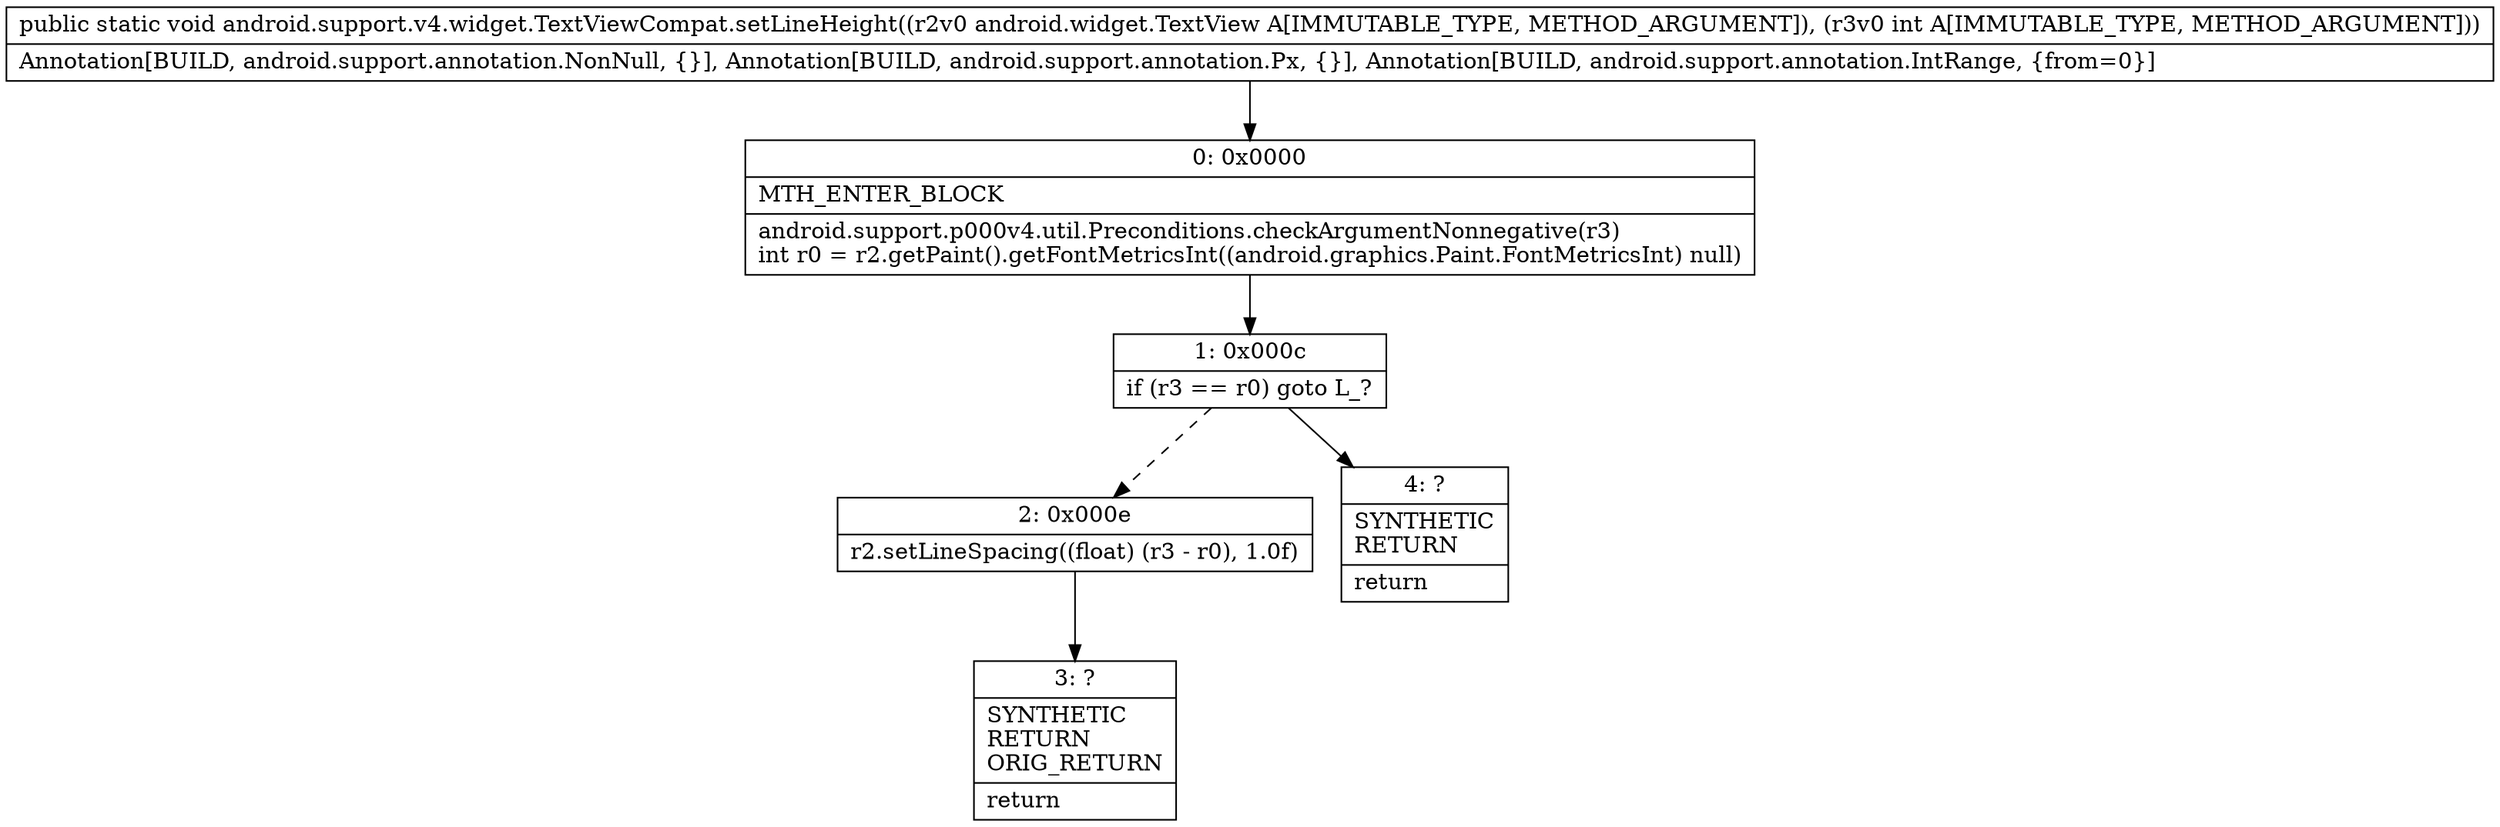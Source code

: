 digraph "CFG forandroid.support.v4.widget.TextViewCompat.setLineHeight(Landroid\/widget\/TextView;I)V" {
Node_0 [shape=record,label="{0\:\ 0x0000|MTH_ENTER_BLOCK\l|android.support.p000v4.util.Preconditions.checkArgumentNonnegative(r3)\lint r0 = r2.getPaint().getFontMetricsInt((android.graphics.Paint.FontMetricsInt) null)\l}"];
Node_1 [shape=record,label="{1\:\ 0x000c|if (r3 == r0) goto L_?\l}"];
Node_2 [shape=record,label="{2\:\ 0x000e|r2.setLineSpacing((float) (r3 \- r0), 1.0f)\l}"];
Node_3 [shape=record,label="{3\:\ ?|SYNTHETIC\lRETURN\lORIG_RETURN\l|return\l}"];
Node_4 [shape=record,label="{4\:\ ?|SYNTHETIC\lRETURN\l|return\l}"];
MethodNode[shape=record,label="{public static void android.support.v4.widget.TextViewCompat.setLineHeight((r2v0 android.widget.TextView A[IMMUTABLE_TYPE, METHOD_ARGUMENT]), (r3v0 int A[IMMUTABLE_TYPE, METHOD_ARGUMENT]))  | Annotation[BUILD, android.support.annotation.NonNull, \{\}], Annotation[BUILD, android.support.annotation.Px, \{\}], Annotation[BUILD, android.support.annotation.IntRange, \{from=0\}]\l}"];
MethodNode -> Node_0;
Node_0 -> Node_1;
Node_1 -> Node_2[style=dashed];
Node_1 -> Node_4;
Node_2 -> Node_3;
}

